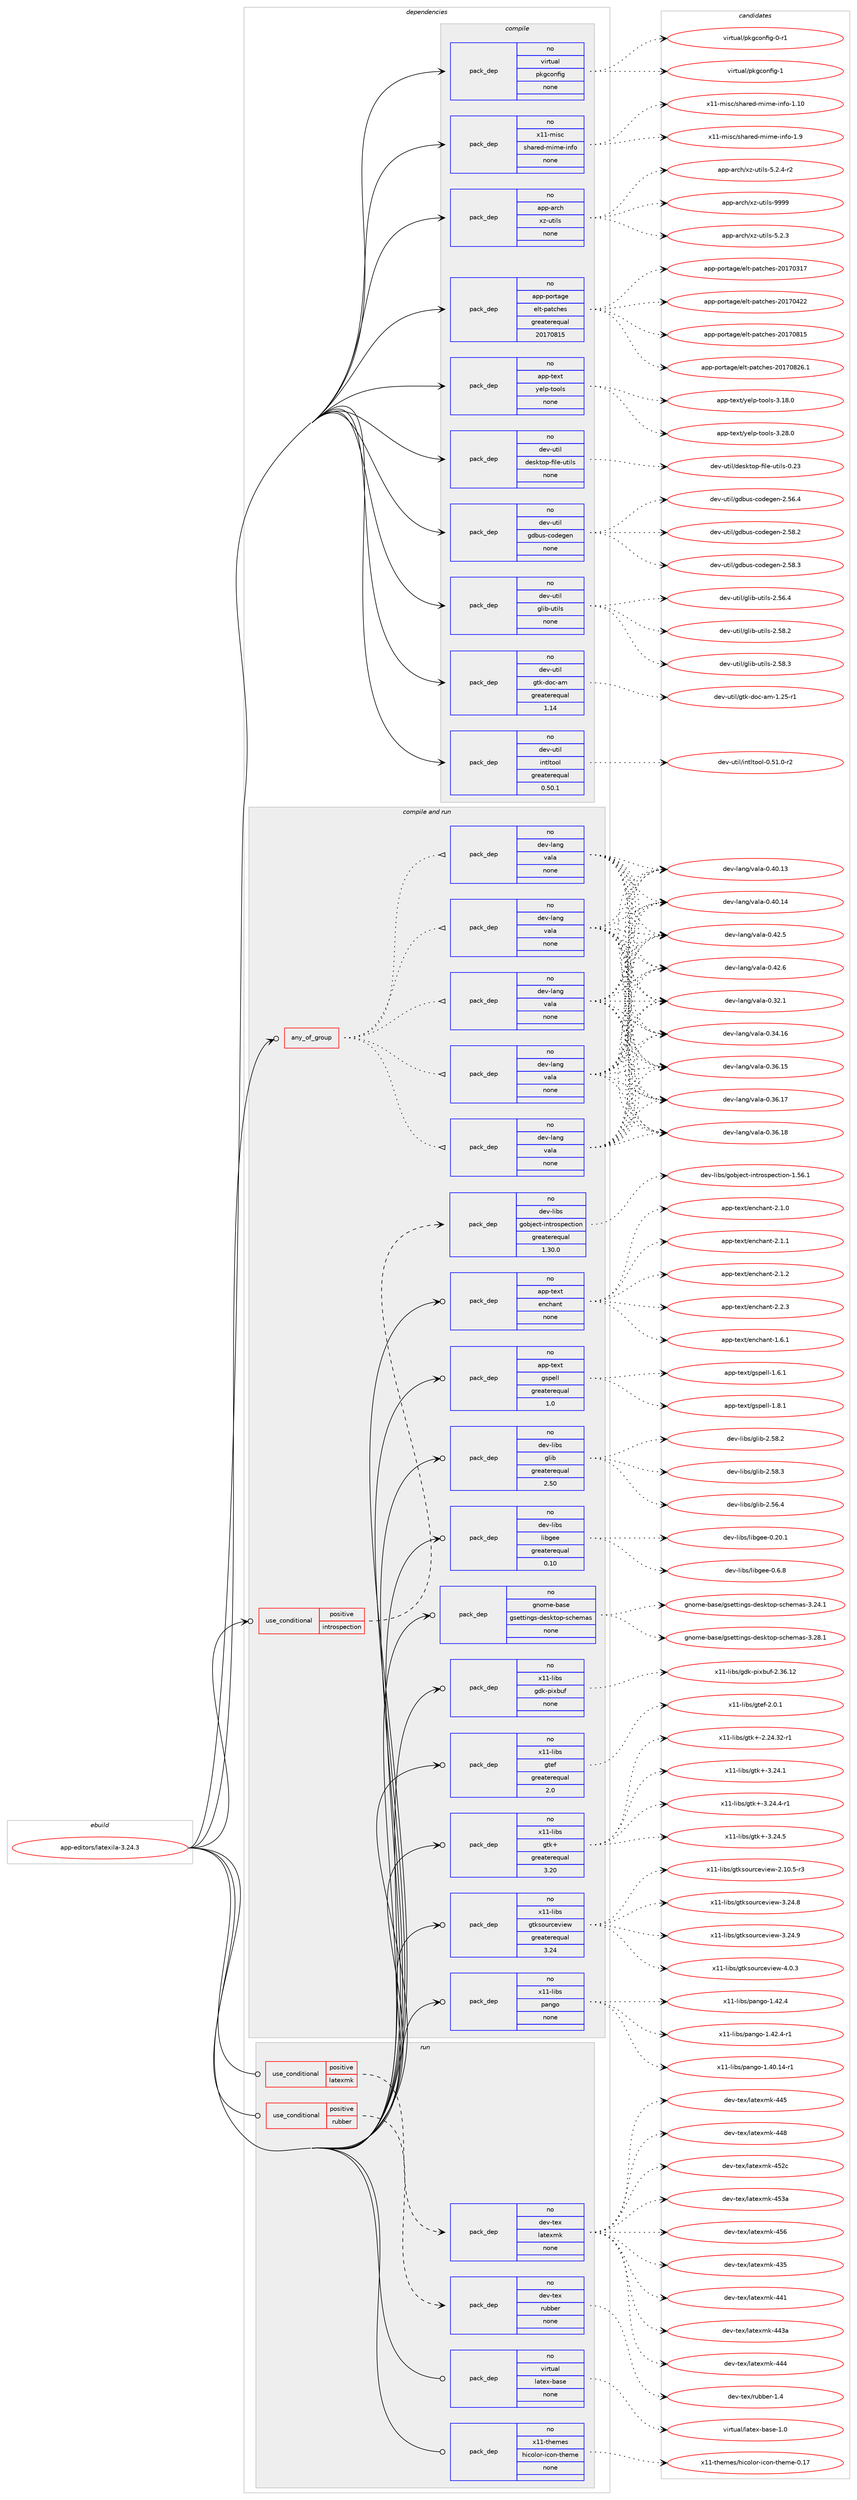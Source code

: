 digraph prolog {

# *************
# Graph options
# *************

newrank=true;
concentrate=true;
compound=true;
graph [rankdir=LR,fontname=Helvetica,fontsize=10,ranksep=1.5];#, ranksep=2.5, nodesep=0.2];
edge  [arrowhead=vee];
node  [fontname=Helvetica,fontsize=10];

# **********
# The ebuild
# **********

subgraph cluster_leftcol {
color=gray;
rank=same;
label=<<i>ebuild</i>>;
id [label="app-editors/latexila-3.24.3", color=red, width=4, href="../app-editors/latexila-3.24.3.svg"];
}

# ****************
# The dependencies
# ****************

subgraph cluster_midcol {
color=gray;
label=<<i>dependencies</i>>;
subgraph cluster_compile {
fillcolor="#eeeeee";
style=filled;
label=<<i>compile</i>>;
subgraph pack911902 {
dependency1280717 [label=<<TABLE BORDER="0" CELLBORDER="1" CELLSPACING="0" CELLPADDING="4" WIDTH="220"><TR><TD ROWSPAN="6" CELLPADDING="30">pack_dep</TD></TR><TR><TD WIDTH="110">no</TD></TR><TR><TD>app-arch</TD></TR><TR><TD>xz-utils</TD></TR><TR><TD>none</TD></TR><TR><TD></TD></TR></TABLE>>, shape=none, color=blue];
}
id:e -> dependency1280717:w [weight=20,style="solid",arrowhead="vee"];
subgraph pack911903 {
dependency1280718 [label=<<TABLE BORDER="0" CELLBORDER="1" CELLSPACING="0" CELLPADDING="4" WIDTH="220"><TR><TD ROWSPAN="6" CELLPADDING="30">pack_dep</TD></TR><TR><TD WIDTH="110">no</TD></TR><TR><TD>app-portage</TD></TR><TR><TD>elt-patches</TD></TR><TR><TD>greaterequal</TD></TR><TR><TD>20170815</TD></TR></TABLE>>, shape=none, color=blue];
}
id:e -> dependency1280718:w [weight=20,style="solid",arrowhead="vee"];
subgraph pack911904 {
dependency1280719 [label=<<TABLE BORDER="0" CELLBORDER="1" CELLSPACING="0" CELLPADDING="4" WIDTH="220"><TR><TD ROWSPAN="6" CELLPADDING="30">pack_dep</TD></TR><TR><TD WIDTH="110">no</TD></TR><TR><TD>app-text</TD></TR><TR><TD>yelp-tools</TD></TR><TR><TD>none</TD></TR><TR><TD></TD></TR></TABLE>>, shape=none, color=blue];
}
id:e -> dependency1280719:w [weight=20,style="solid",arrowhead="vee"];
subgraph pack911905 {
dependency1280720 [label=<<TABLE BORDER="0" CELLBORDER="1" CELLSPACING="0" CELLPADDING="4" WIDTH="220"><TR><TD ROWSPAN="6" CELLPADDING="30">pack_dep</TD></TR><TR><TD WIDTH="110">no</TD></TR><TR><TD>dev-util</TD></TR><TR><TD>desktop-file-utils</TD></TR><TR><TD>none</TD></TR><TR><TD></TD></TR></TABLE>>, shape=none, color=blue];
}
id:e -> dependency1280720:w [weight=20,style="solid",arrowhead="vee"];
subgraph pack911906 {
dependency1280721 [label=<<TABLE BORDER="0" CELLBORDER="1" CELLSPACING="0" CELLPADDING="4" WIDTH="220"><TR><TD ROWSPAN="6" CELLPADDING="30">pack_dep</TD></TR><TR><TD WIDTH="110">no</TD></TR><TR><TD>dev-util</TD></TR><TR><TD>gdbus-codegen</TD></TR><TR><TD>none</TD></TR><TR><TD></TD></TR></TABLE>>, shape=none, color=blue];
}
id:e -> dependency1280721:w [weight=20,style="solid",arrowhead="vee"];
subgraph pack911907 {
dependency1280722 [label=<<TABLE BORDER="0" CELLBORDER="1" CELLSPACING="0" CELLPADDING="4" WIDTH="220"><TR><TD ROWSPAN="6" CELLPADDING="30">pack_dep</TD></TR><TR><TD WIDTH="110">no</TD></TR><TR><TD>dev-util</TD></TR><TR><TD>glib-utils</TD></TR><TR><TD>none</TD></TR><TR><TD></TD></TR></TABLE>>, shape=none, color=blue];
}
id:e -> dependency1280722:w [weight=20,style="solid",arrowhead="vee"];
subgraph pack911908 {
dependency1280723 [label=<<TABLE BORDER="0" CELLBORDER="1" CELLSPACING="0" CELLPADDING="4" WIDTH="220"><TR><TD ROWSPAN="6" CELLPADDING="30">pack_dep</TD></TR><TR><TD WIDTH="110">no</TD></TR><TR><TD>dev-util</TD></TR><TR><TD>gtk-doc-am</TD></TR><TR><TD>greaterequal</TD></TR><TR><TD>1.14</TD></TR></TABLE>>, shape=none, color=blue];
}
id:e -> dependency1280723:w [weight=20,style="solid",arrowhead="vee"];
subgraph pack911909 {
dependency1280724 [label=<<TABLE BORDER="0" CELLBORDER="1" CELLSPACING="0" CELLPADDING="4" WIDTH="220"><TR><TD ROWSPAN="6" CELLPADDING="30">pack_dep</TD></TR><TR><TD WIDTH="110">no</TD></TR><TR><TD>dev-util</TD></TR><TR><TD>intltool</TD></TR><TR><TD>greaterequal</TD></TR><TR><TD>0.50.1</TD></TR></TABLE>>, shape=none, color=blue];
}
id:e -> dependency1280724:w [weight=20,style="solid",arrowhead="vee"];
subgraph pack911910 {
dependency1280725 [label=<<TABLE BORDER="0" CELLBORDER="1" CELLSPACING="0" CELLPADDING="4" WIDTH="220"><TR><TD ROWSPAN="6" CELLPADDING="30">pack_dep</TD></TR><TR><TD WIDTH="110">no</TD></TR><TR><TD>virtual</TD></TR><TR><TD>pkgconfig</TD></TR><TR><TD>none</TD></TR><TR><TD></TD></TR></TABLE>>, shape=none, color=blue];
}
id:e -> dependency1280725:w [weight=20,style="solid",arrowhead="vee"];
subgraph pack911911 {
dependency1280726 [label=<<TABLE BORDER="0" CELLBORDER="1" CELLSPACING="0" CELLPADDING="4" WIDTH="220"><TR><TD ROWSPAN="6" CELLPADDING="30">pack_dep</TD></TR><TR><TD WIDTH="110">no</TD></TR><TR><TD>x11-misc</TD></TR><TR><TD>shared-mime-info</TD></TR><TR><TD>none</TD></TR><TR><TD></TD></TR></TABLE>>, shape=none, color=blue];
}
id:e -> dependency1280726:w [weight=20,style="solid",arrowhead="vee"];
}
subgraph cluster_compileandrun {
fillcolor="#eeeeee";
style=filled;
label=<<i>compile and run</i>>;
subgraph any19394 {
dependency1280727 [label=<<TABLE BORDER="0" CELLBORDER="1" CELLSPACING="0" CELLPADDING="4"><TR><TD CELLPADDING="10">any_of_group</TD></TR></TABLE>>, shape=none, color=red];subgraph pack911912 {
dependency1280728 [label=<<TABLE BORDER="0" CELLBORDER="1" CELLSPACING="0" CELLPADDING="4" WIDTH="220"><TR><TD ROWSPAN="6" CELLPADDING="30">pack_dep</TD></TR><TR><TD WIDTH="110">no</TD></TR><TR><TD>dev-lang</TD></TR><TR><TD>vala</TD></TR><TR><TD>none</TD></TR><TR><TD></TD></TR></TABLE>>, shape=none, color=blue];
}
dependency1280727:e -> dependency1280728:w [weight=20,style="dotted",arrowhead="oinv"];
subgraph pack911913 {
dependency1280729 [label=<<TABLE BORDER="0" CELLBORDER="1" CELLSPACING="0" CELLPADDING="4" WIDTH="220"><TR><TD ROWSPAN="6" CELLPADDING="30">pack_dep</TD></TR><TR><TD WIDTH="110">no</TD></TR><TR><TD>dev-lang</TD></TR><TR><TD>vala</TD></TR><TR><TD>none</TD></TR><TR><TD></TD></TR></TABLE>>, shape=none, color=blue];
}
dependency1280727:e -> dependency1280729:w [weight=20,style="dotted",arrowhead="oinv"];
subgraph pack911914 {
dependency1280730 [label=<<TABLE BORDER="0" CELLBORDER="1" CELLSPACING="0" CELLPADDING="4" WIDTH="220"><TR><TD ROWSPAN="6" CELLPADDING="30">pack_dep</TD></TR><TR><TD WIDTH="110">no</TD></TR><TR><TD>dev-lang</TD></TR><TR><TD>vala</TD></TR><TR><TD>none</TD></TR><TR><TD></TD></TR></TABLE>>, shape=none, color=blue];
}
dependency1280727:e -> dependency1280730:w [weight=20,style="dotted",arrowhead="oinv"];
subgraph pack911915 {
dependency1280731 [label=<<TABLE BORDER="0" CELLBORDER="1" CELLSPACING="0" CELLPADDING="4" WIDTH="220"><TR><TD ROWSPAN="6" CELLPADDING="30">pack_dep</TD></TR><TR><TD WIDTH="110">no</TD></TR><TR><TD>dev-lang</TD></TR><TR><TD>vala</TD></TR><TR><TD>none</TD></TR><TR><TD></TD></TR></TABLE>>, shape=none, color=blue];
}
dependency1280727:e -> dependency1280731:w [weight=20,style="dotted",arrowhead="oinv"];
subgraph pack911916 {
dependency1280732 [label=<<TABLE BORDER="0" CELLBORDER="1" CELLSPACING="0" CELLPADDING="4" WIDTH="220"><TR><TD ROWSPAN="6" CELLPADDING="30">pack_dep</TD></TR><TR><TD WIDTH="110">no</TD></TR><TR><TD>dev-lang</TD></TR><TR><TD>vala</TD></TR><TR><TD>none</TD></TR><TR><TD></TD></TR></TABLE>>, shape=none, color=blue];
}
dependency1280727:e -> dependency1280732:w [weight=20,style="dotted",arrowhead="oinv"];
}
id:e -> dependency1280727:w [weight=20,style="solid",arrowhead="odotvee"];
subgraph cond348893 {
dependency1280733 [label=<<TABLE BORDER="0" CELLBORDER="1" CELLSPACING="0" CELLPADDING="4"><TR><TD ROWSPAN="3" CELLPADDING="10">use_conditional</TD></TR><TR><TD>positive</TD></TR><TR><TD>introspection</TD></TR></TABLE>>, shape=none, color=red];
subgraph pack911917 {
dependency1280734 [label=<<TABLE BORDER="0" CELLBORDER="1" CELLSPACING="0" CELLPADDING="4" WIDTH="220"><TR><TD ROWSPAN="6" CELLPADDING="30">pack_dep</TD></TR><TR><TD WIDTH="110">no</TD></TR><TR><TD>dev-libs</TD></TR><TR><TD>gobject-introspection</TD></TR><TR><TD>greaterequal</TD></TR><TR><TD>1.30.0</TD></TR></TABLE>>, shape=none, color=blue];
}
dependency1280733:e -> dependency1280734:w [weight=20,style="dashed",arrowhead="vee"];
}
id:e -> dependency1280733:w [weight=20,style="solid",arrowhead="odotvee"];
subgraph pack911918 {
dependency1280735 [label=<<TABLE BORDER="0" CELLBORDER="1" CELLSPACING="0" CELLPADDING="4" WIDTH="220"><TR><TD ROWSPAN="6" CELLPADDING="30">pack_dep</TD></TR><TR><TD WIDTH="110">no</TD></TR><TR><TD>app-text</TD></TR><TR><TD>enchant</TD></TR><TR><TD>none</TD></TR><TR><TD></TD></TR></TABLE>>, shape=none, color=blue];
}
id:e -> dependency1280735:w [weight=20,style="solid",arrowhead="odotvee"];
subgraph pack911919 {
dependency1280736 [label=<<TABLE BORDER="0" CELLBORDER="1" CELLSPACING="0" CELLPADDING="4" WIDTH="220"><TR><TD ROWSPAN="6" CELLPADDING="30">pack_dep</TD></TR><TR><TD WIDTH="110">no</TD></TR><TR><TD>app-text</TD></TR><TR><TD>gspell</TD></TR><TR><TD>greaterequal</TD></TR><TR><TD>1.0</TD></TR></TABLE>>, shape=none, color=blue];
}
id:e -> dependency1280736:w [weight=20,style="solid",arrowhead="odotvee"];
subgraph pack911920 {
dependency1280737 [label=<<TABLE BORDER="0" CELLBORDER="1" CELLSPACING="0" CELLPADDING="4" WIDTH="220"><TR><TD ROWSPAN="6" CELLPADDING="30">pack_dep</TD></TR><TR><TD WIDTH="110">no</TD></TR><TR><TD>dev-libs</TD></TR><TR><TD>glib</TD></TR><TR><TD>greaterequal</TD></TR><TR><TD>2.50</TD></TR></TABLE>>, shape=none, color=blue];
}
id:e -> dependency1280737:w [weight=20,style="solid",arrowhead="odotvee"];
subgraph pack911921 {
dependency1280738 [label=<<TABLE BORDER="0" CELLBORDER="1" CELLSPACING="0" CELLPADDING="4" WIDTH="220"><TR><TD ROWSPAN="6" CELLPADDING="30">pack_dep</TD></TR><TR><TD WIDTH="110">no</TD></TR><TR><TD>dev-libs</TD></TR><TR><TD>libgee</TD></TR><TR><TD>greaterequal</TD></TR><TR><TD>0.10</TD></TR></TABLE>>, shape=none, color=blue];
}
id:e -> dependency1280738:w [weight=20,style="solid",arrowhead="odotvee"];
subgraph pack911922 {
dependency1280739 [label=<<TABLE BORDER="0" CELLBORDER="1" CELLSPACING="0" CELLPADDING="4" WIDTH="220"><TR><TD ROWSPAN="6" CELLPADDING="30">pack_dep</TD></TR><TR><TD WIDTH="110">no</TD></TR><TR><TD>gnome-base</TD></TR><TR><TD>gsettings-desktop-schemas</TD></TR><TR><TD>none</TD></TR><TR><TD></TD></TR></TABLE>>, shape=none, color=blue];
}
id:e -> dependency1280739:w [weight=20,style="solid",arrowhead="odotvee"];
subgraph pack911923 {
dependency1280740 [label=<<TABLE BORDER="0" CELLBORDER="1" CELLSPACING="0" CELLPADDING="4" WIDTH="220"><TR><TD ROWSPAN="6" CELLPADDING="30">pack_dep</TD></TR><TR><TD WIDTH="110">no</TD></TR><TR><TD>x11-libs</TD></TR><TR><TD>gdk-pixbuf</TD></TR><TR><TD>none</TD></TR><TR><TD></TD></TR></TABLE>>, shape=none, color=blue];
}
id:e -> dependency1280740:w [weight=20,style="solid",arrowhead="odotvee"];
subgraph pack911924 {
dependency1280741 [label=<<TABLE BORDER="0" CELLBORDER="1" CELLSPACING="0" CELLPADDING="4" WIDTH="220"><TR><TD ROWSPAN="6" CELLPADDING="30">pack_dep</TD></TR><TR><TD WIDTH="110">no</TD></TR><TR><TD>x11-libs</TD></TR><TR><TD>gtef</TD></TR><TR><TD>greaterequal</TD></TR><TR><TD>2.0</TD></TR></TABLE>>, shape=none, color=blue];
}
id:e -> dependency1280741:w [weight=20,style="solid",arrowhead="odotvee"];
subgraph pack911925 {
dependency1280742 [label=<<TABLE BORDER="0" CELLBORDER="1" CELLSPACING="0" CELLPADDING="4" WIDTH="220"><TR><TD ROWSPAN="6" CELLPADDING="30">pack_dep</TD></TR><TR><TD WIDTH="110">no</TD></TR><TR><TD>x11-libs</TD></TR><TR><TD>gtk+</TD></TR><TR><TD>greaterequal</TD></TR><TR><TD>3.20</TD></TR></TABLE>>, shape=none, color=blue];
}
id:e -> dependency1280742:w [weight=20,style="solid",arrowhead="odotvee"];
subgraph pack911926 {
dependency1280743 [label=<<TABLE BORDER="0" CELLBORDER="1" CELLSPACING="0" CELLPADDING="4" WIDTH="220"><TR><TD ROWSPAN="6" CELLPADDING="30">pack_dep</TD></TR><TR><TD WIDTH="110">no</TD></TR><TR><TD>x11-libs</TD></TR><TR><TD>gtksourceview</TD></TR><TR><TD>greaterequal</TD></TR><TR><TD>3.24</TD></TR></TABLE>>, shape=none, color=blue];
}
id:e -> dependency1280743:w [weight=20,style="solid",arrowhead="odotvee"];
subgraph pack911927 {
dependency1280744 [label=<<TABLE BORDER="0" CELLBORDER="1" CELLSPACING="0" CELLPADDING="4" WIDTH="220"><TR><TD ROWSPAN="6" CELLPADDING="30">pack_dep</TD></TR><TR><TD WIDTH="110">no</TD></TR><TR><TD>x11-libs</TD></TR><TR><TD>pango</TD></TR><TR><TD>none</TD></TR><TR><TD></TD></TR></TABLE>>, shape=none, color=blue];
}
id:e -> dependency1280744:w [weight=20,style="solid",arrowhead="odotvee"];
}
subgraph cluster_run {
fillcolor="#eeeeee";
style=filled;
label=<<i>run</i>>;
subgraph cond348894 {
dependency1280745 [label=<<TABLE BORDER="0" CELLBORDER="1" CELLSPACING="0" CELLPADDING="4"><TR><TD ROWSPAN="3" CELLPADDING="10">use_conditional</TD></TR><TR><TD>positive</TD></TR><TR><TD>latexmk</TD></TR></TABLE>>, shape=none, color=red];
subgraph pack911928 {
dependency1280746 [label=<<TABLE BORDER="0" CELLBORDER="1" CELLSPACING="0" CELLPADDING="4" WIDTH="220"><TR><TD ROWSPAN="6" CELLPADDING="30">pack_dep</TD></TR><TR><TD WIDTH="110">no</TD></TR><TR><TD>dev-tex</TD></TR><TR><TD>latexmk</TD></TR><TR><TD>none</TD></TR><TR><TD></TD></TR></TABLE>>, shape=none, color=blue];
}
dependency1280745:e -> dependency1280746:w [weight=20,style="dashed",arrowhead="vee"];
}
id:e -> dependency1280745:w [weight=20,style="solid",arrowhead="odot"];
subgraph cond348895 {
dependency1280747 [label=<<TABLE BORDER="0" CELLBORDER="1" CELLSPACING="0" CELLPADDING="4"><TR><TD ROWSPAN="3" CELLPADDING="10">use_conditional</TD></TR><TR><TD>positive</TD></TR><TR><TD>rubber</TD></TR></TABLE>>, shape=none, color=red];
subgraph pack911929 {
dependency1280748 [label=<<TABLE BORDER="0" CELLBORDER="1" CELLSPACING="0" CELLPADDING="4" WIDTH="220"><TR><TD ROWSPAN="6" CELLPADDING="30">pack_dep</TD></TR><TR><TD WIDTH="110">no</TD></TR><TR><TD>dev-tex</TD></TR><TR><TD>rubber</TD></TR><TR><TD>none</TD></TR><TR><TD></TD></TR></TABLE>>, shape=none, color=blue];
}
dependency1280747:e -> dependency1280748:w [weight=20,style="dashed",arrowhead="vee"];
}
id:e -> dependency1280747:w [weight=20,style="solid",arrowhead="odot"];
subgraph pack911930 {
dependency1280749 [label=<<TABLE BORDER="0" CELLBORDER="1" CELLSPACING="0" CELLPADDING="4" WIDTH="220"><TR><TD ROWSPAN="6" CELLPADDING="30">pack_dep</TD></TR><TR><TD WIDTH="110">no</TD></TR><TR><TD>virtual</TD></TR><TR><TD>latex-base</TD></TR><TR><TD>none</TD></TR><TR><TD></TD></TR></TABLE>>, shape=none, color=blue];
}
id:e -> dependency1280749:w [weight=20,style="solid",arrowhead="odot"];
subgraph pack911931 {
dependency1280750 [label=<<TABLE BORDER="0" CELLBORDER="1" CELLSPACING="0" CELLPADDING="4" WIDTH="220"><TR><TD ROWSPAN="6" CELLPADDING="30">pack_dep</TD></TR><TR><TD WIDTH="110">no</TD></TR><TR><TD>x11-themes</TD></TR><TR><TD>hicolor-icon-theme</TD></TR><TR><TD>none</TD></TR><TR><TD></TD></TR></TABLE>>, shape=none, color=blue];
}
id:e -> dependency1280750:w [weight=20,style="solid",arrowhead="odot"];
}
}

# **************
# The candidates
# **************

subgraph cluster_choices {
rank=same;
color=gray;
label=<<i>candidates</i>>;

subgraph choice911902 {
color=black;
nodesep=1;
choice971121124597114991044712012245117116105108115455346504651 [label="app-arch/xz-utils-5.2.3", color=red, width=4,href="../app-arch/xz-utils-5.2.3.svg"];
choice9711211245971149910447120122451171161051081154553465046524511450 [label="app-arch/xz-utils-5.2.4-r2", color=red, width=4,href="../app-arch/xz-utils-5.2.4-r2.svg"];
choice9711211245971149910447120122451171161051081154557575757 [label="app-arch/xz-utils-9999", color=red, width=4,href="../app-arch/xz-utils-9999.svg"];
dependency1280717:e -> choice971121124597114991044712012245117116105108115455346504651:w [style=dotted,weight="100"];
dependency1280717:e -> choice9711211245971149910447120122451171161051081154553465046524511450:w [style=dotted,weight="100"];
dependency1280717:e -> choice9711211245971149910447120122451171161051081154557575757:w [style=dotted,weight="100"];
}
subgraph choice911903 {
color=black;
nodesep=1;
choice97112112451121111141169710310147101108116451129711699104101115455048495548514955 [label="app-portage/elt-patches-20170317", color=red, width=4,href="../app-portage/elt-patches-20170317.svg"];
choice97112112451121111141169710310147101108116451129711699104101115455048495548525050 [label="app-portage/elt-patches-20170422", color=red, width=4,href="../app-portage/elt-patches-20170422.svg"];
choice97112112451121111141169710310147101108116451129711699104101115455048495548564953 [label="app-portage/elt-patches-20170815", color=red, width=4,href="../app-portage/elt-patches-20170815.svg"];
choice971121124511211111411697103101471011081164511297116991041011154550484955485650544649 [label="app-portage/elt-patches-20170826.1", color=red, width=4,href="../app-portage/elt-patches-20170826.1.svg"];
dependency1280718:e -> choice97112112451121111141169710310147101108116451129711699104101115455048495548514955:w [style=dotted,weight="100"];
dependency1280718:e -> choice97112112451121111141169710310147101108116451129711699104101115455048495548525050:w [style=dotted,weight="100"];
dependency1280718:e -> choice97112112451121111141169710310147101108116451129711699104101115455048495548564953:w [style=dotted,weight="100"];
dependency1280718:e -> choice971121124511211111411697103101471011081164511297116991041011154550484955485650544649:w [style=dotted,weight="100"];
}
subgraph choice911904 {
color=black;
nodesep=1;
choice9711211245116101120116471211011081124511611111110811545514649564648 [label="app-text/yelp-tools-3.18.0", color=red, width=4,href="../app-text/yelp-tools-3.18.0.svg"];
choice9711211245116101120116471211011081124511611111110811545514650564648 [label="app-text/yelp-tools-3.28.0", color=red, width=4,href="../app-text/yelp-tools-3.28.0.svg"];
dependency1280719:e -> choice9711211245116101120116471211011081124511611111110811545514649564648:w [style=dotted,weight="100"];
dependency1280719:e -> choice9711211245116101120116471211011081124511611111110811545514650564648:w [style=dotted,weight="100"];
}
subgraph choice911905 {
color=black;
nodesep=1;
choice100101118451171161051084710010111510711611111245102105108101451171161051081154548465051 [label="dev-util/desktop-file-utils-0.23", color=red, width=4,href="../dev-util/desktop-file-utils-0.23.svg"];
dependency1280720:e -> choice100101118451171161051084710010111510711611111245102105108101451171161051081154548465051:w [style=dotted,weight="100"];
}
subgraph choice911906 {
color=black;
nodesep=1;
choice100101118451171161051084710310098117115459911110010110310111045504653544652 [label="dev-util/gdbus-codegen-2.56.4", color=red, width=4,href="../dev-util/gdbus-codegen-2.56.4.svg"];
choice100101118451171161051084710310098117115459911110010110310111045504653564650 [label="dev-util/gdbus-codegen-2.58.2", color=red, width=4,href="../dev-util/gdbus-codegen-2.58.2.svg"];
choice100101118451171161051084710310098117115459911110010110310111045504653564651 [label="dev-util/gdbus-codegen-2.58.3", color=red, width=4,href="../dev-util/gdbus-codegen-2.58.3.svg"];
dependency1280721:e -> choice100101118451171161051084710310098117115459911110010110310111045504653544652:w [style=dotted,weight="100"];
dependency1280721:e -> choice100101118451171161051084710310098117115459911110010110310111045504653564650:w [style=dotted,weight="100"];
dependency1280721:e -> choice100101118451171161051084710310098117115459911110010110310111045504653564651:w [style=dotted,weight="100"];
}
subgraph choice911907 {
color=black;
nodesep=1;
choice1001011184511711610510847103108105984511711610510811545504653544652 [label="dev-util/glib-utils-2.56.4", color=red, width=4,href="../dev-util/glib-utils-2.56.4.svg"];
choice1001011184511711610510847103108105984511711610510811545504653564650 [label="dev-util/glib-utils-2.58.2", color=red, width=4,href="../dev-util/glib-utils-2.58.2.svg"];
choice1001011184511711610510847103108105984511711610510811545504653564651 [label="dev-util/glib-utils-2.58.3", color=red, width=4,href="../dev-util/glib-utils-2.58.3.svg"];
dependency1280722:e -> choice1001011184511711610510847103108105984511711610510811545504653544652:w [style=dotted,weight="100"];
dependency1280722:e -> choice1001011184511711610510847103108105984511711610510811545504653564650:w [style=dotted,weight="100"];
dependency1280722:e -> choice1001011184511711610510847103108105984511711610510811545504653564651:w [style=dotted,weight="100"];
}
subgraph choice911908 {
color=black;
nodesep=1;
choice10010111845117116105108471031161074510011199459710945494650534511449 [label="dev-util/gtk-doc-am-1.25-r1", color=red, width=4,href="../dev-util/gtk-doc-am-1.25-r1.svg"];
dependency1280723:e -> choice10010111845117116105108471031161074510011199459710945494650534511449:w [style=dotted,weight="100"];
}
subgraph choice911909 {
color=black;
nodesep=1;
choice1001011184511711610510847105110116108116111111108454846534946484511450 [label="dev-util/intltool-0.51.0-r2", color=red, width=4,href="../dev-util/intltool-0.51.0-r2.svg"];
dependency1280724:e -> choice1001011184511711610510847105110116108116111111108454846534946484511450:w [style=dotted,weight="100"];
}
subgraph choice911910 {
color=black;
nodesep=1;
choice11810511411611797108471121071039911111010210510345484511449 [label="virtual/pkgconfig-0-r1", color=red, width=4,href="../virtual/pkgconfig-0-r1.svg"];
choice1181051141161179710847112107103991111101021051034549 [label="virtual/pkgconfig-1", color=red, width=4,href="../virtual/pkgconfig-1.svg"];
dependency1280725:e -> choice11810511411611797108471121071039911111010210510345484511449:w [style=dotted,weight="100"];
dependency1280725:e -> choice1181051141161179710847112107103991111101021051034549:w [style=dotted,weight="100"];
}
subgraph choice911911 {
color=black;
nodesep=1;
choice12049494510910511599471151049711410110045109105109101451051101021114549464948 [label="x11-misc/shared-mime-info-1.10", color=red, width=4,href="../x11-misc/shared-mime-info-1.10.svg"];
choice120494945109105115994711510497114101100451091051091014510511010211145494657 [label="x11-misc/shared-mime-info-1.9", color=red, width=4,href="../x11-misc/shared-mime-info-1.9.svg"];
dependency1280726:e -> choice12049494510910511599471151049711410110045109105109101451051101021114549464948:w [style=dotted,weight="100"];
dependency1280726:e -> choice120494945109105115994711510497114101100451091051091014510511010211145494657:w [style=dotted,weight="100"];
}
subgraph choice911912 {
color=black;
nodesep=1;
choice100101118451089711010347118971089745484651504649 [label="dev-lang/vala-0.32.1", color=red, width=4,href="../dev-lang/vala-0.32.1.svg"];
choice10010111845108971101034711897108974548465152464954 [label="dev-lang/vala-0.34.16", color=red, width=4,href="../dev-lang/vala-0.34.16.svg"];
choice10010111845108971101034711897108974548465154464953 [label="dev-lang/vala-0.36.15", color=red, width=4,href="../dev-lang/vala-0.36.15.svg"];
choice10010111845108971101034711897108974548465154464955 [label="dev-lang/vala-0.36.17", color=red, width=4,href="../dev-lang/vala-0.36.17.svg"];
choice10010111845108971101034711897108974548465154464956 [label="dev-lang/vala-0.36.18", color=red, width=4,href="../dev-lang/vala-0.36.18.svg"];
choice10010111845108971101034711897108974548465248464951 [label="dev-lang/vala-0.40.13", color=red, width=4,href="../dev-lang/vala-0.40.13.svg"];
choice10010111845108971101034711897108974548465248464952 [label="dev-lang/vala-0.40.14", color=red, width=4,href="../dev-lang/vala-0.40.14.svg"];
choice100101118451089711010347118971089745484652504653 [label="dev-lang/vala-0.42.5", color=red, width=4,href="../dev-lang/vala-0.42.5.svg"];
choice100101118451089711010347118971089745484652504654 [label="dev-lang/vala-0.42.6", color=red, width=4,href="../dev-lang/vala-0.42.6.svg"];
dependency1280728:e -> choice100101118451089711010347118971089745484651504649:w [style=dotted,weight="100"];
dependency1280728:e -> choice10010111845108971101034711897108974548465152464954:w [style=dotted,weight="100"];
dependency1280728:e -> choice10010111845108971101034711897108974548465154464953:w [style=dotted,weight="100"];
dependency1280728:e -> choice10010111845108971101034711897108974548465154464955:w [style=dotted,weight="100"];
dependency1280728:e -> choice10010111845108971101034711897108974548465154464956:w [style=dotted,weight="100"];
dependency1280728:e -> choice10010111845108971101034711897108974548465248464951:w [style=dotted,weight="100"];
dependency1280728:e -> choice10010111845108971101034711897108974548465248464952:w [style=dotted,weight="100"];
dependency1280728:e -> choice100101118451089711010347118971089745484652504653:w [style=dotted,weight="100"];
dependency1280728:e -> choice100101118451089711010347118971089745484652504654:w [style=dotted,weight="100"];
}
subgraph choice911913 {
color=black;
nodesep=1;
choice100101118451089711010347118971089745484651504649 [label="dev-lang/vala-0.32.1", color=red, width=4,href="../dev-lang/vala-0.32.1.svg"];
choice10010111845108971101034711897108974548465152464954 [label="dev-lang/vala-0.34.16", color=red, width=4,href="../dev-lang/vala-0.34.16.svg"];
choice10010111845108971101034711897108974548465154464953 [label="dev-lang/vala-0.36.15", color=red, width=4,href="../dev-lang/vala-0.36.15.svg"];
choice10010111845108971101034711897108974548465154464955 [label="dev-lang/vala-0.36.17", color=red, width=4,href="../dev-lang/vala-0.36.17.svg"];
choice10010111845108971101034711897108974548465154464956 [label="dev-lang/vala-0.36.18", color=red, width=4,href="../dev-lang/vala-0.36.18.svg"];
choice10010111845108971101034711897108974548465248464951 [label="dev-lang/vala-0.40.13", color=red, width=4,href="../dev-lang/vala-0.40.13.svg"];
choice10010111845108971101034711897108974548465248464952 [label="dev-lang/vala-0.40.14", color=red, width=4,href="../dev-lang/vala-0.40.14.svg"];
choice100101118451089711010347118971089745484652504653 [label="dev-lang/vala-0.42.5", color=red, width=4,href="../dev-lang/vala-0.42.5.svg"];
choice100101118451089711010347118971089745484652504654 [label="dev-lang/vala-0.42.6", color=red, width=4,href="../dev-lang/vala-0.42.6.svg"];
dependency1280729:e -> choice100101118451089711010347118971089745484651504649:w [style=dotted,weight="100"];
dependency1280729:e -> choice10010111845108971101034711897108974548465152464954:w [style=dotted,weight="100"];
dependency1280729:e -> choice10010111845108971101034711897108974548465154464953:w [style=dotted,weight="100"];
dependency1280729:e -> choice10010111845108971101034711897108974548465154464955:w [style=dotted,weight="100"];
dependency1280729:e -> choice10010111845108971101034711897108974548465154464956:w [style=dotted,weight="100"];
dependency1280729:e -> choice10010111845108971101034711897108974548465248464951:w [style=dotted,weight="100"];
dependency1280729:e -> choice10010111845108971101034711897108974548465248464952:w [style=dotted,weight="100"];
dependency1280729:e -> choice100101118451089711010347118971089745484652504653:w [style=dotted,weight="100"];
dependency1280729:e -> choice100101118451089711010347118971089745484652504654:w [style=dotted,weight="100"];
}
subgraph choice911914 {
color=black;
nodesep=1;
choice100101118451089711010347118971089745484651504649 [label="dev-lang/vala-0.32.1", color=red, width=4,href="../dev-lang/vala-0.32.1.svg"];
choice10010111845108971101034711897108974548465152464954 [label="dev-lang/vala-0.34.16", color=red, width=4,href="../dev-lang/vala-0.34.16.svg"];
choice10010111845108971101034711897108974548465154464953 [label="dev-lang/vala-0.36.15", color=red, width=4,href="../dev-lang/vala-0.36.15.svg"];
choice10010111845108971101034711897108974548465154464955 [label="dev-lang/vala-0.36.17", color=red, width=4,href="../dev-lang/vala-0.36.17.svg"];
choice10010111845108971101034711897108974548465154464956 [label="dev-lang/vala-0.36.18", color=red, width=4,href="../dev-lang/vala-0.36.18.svg"];
choice10010111845108971101034711897108974548465248464951 [label="dev-lang/vala-0.40.13", color=red, width=4,href="../dev-lang/vala-0.40.13.svg"];
choice10010111845108971101034711897108974548465248464952 [label="dev-lang/vala-0.40.14", color=red, width=4,href="../dev-lang/vala-0.40.14.svg"];
choice100101118451089711010347118971089745484652504653 [label="dev-lang/vala-0.42.5", color=red, width=4,href="../dev-lang/vala-0.42.5.svg"];
choice100101118451089711010347118971089745484652504654 [label="dev-lang/vala-0.42.6", color=red, width=4,href="../dev-lang/vala-0.42.6.svg"];
dependency1280730:e -> choice100101118451089711010347118971089745484651504649:w [style=dotted,weight="100"];
dependency1280730:e -> choice10010111845108971101034711897108974548465152464954:w [style=dotted,weight="100"];
dependency1280730:e -> choice10010111845108971101034711897108974548465154464953:w [style=dotted,weight="100"];
dependency1280730:e -> choice10010111845108971101034711897108974548465154464955:w [style=dotted,weight="100"];
dependency1280730:e -> choice10010111845108971101034711897108974548465154464956:w [style=dotted,weight="100"];
dependency1280730:e -> choice10010111845108971101034711897108974548465248464951:w [style=dotted,weight="100"];
dependency1280730:e -> choice10010111845108971101034711897108974548465248464952:w [style=dotted,weight="100"];
dependency1280730:e -> choice100101118451089711010347118971089745484652504653:w [style=dotted,weight="100"];
dependency1280730:e -> choice100101118451089711010347118971089745484652504654:w [style=dotted,weight="100"];
}
subgraph choice911915 {
color=black;
nodesep=1;
choice100101118451089711010347118971089745484651504649 [label="dev-lang/vala-0.32.1", color=red, width=4,href="../dev-lang/vala-0.32.1.svg"];
choice10010111845108971101034711897108974548465152464954 [label="dev-lang/vala-0.34.16", color=red, width=4,href="../dev-lang/vala-0.34.16.svg"];
choice10010111845108971101034711897108974548465154464953 [label="dev-lang/vala-0.36.15", color=red, width=4,href="../dev-lang/vala-0.36.15.svg"];
choice10010111845108971101034711897108974548465154464955 [label="dev-lang/vala-0.36.17", color=red, width=4,href="../dev-lang/vala-0.36.17.svg"];
choice10010111845108971101034711897108974548465154464956 [label="dev-lang/vala-0.36.18", color=red, width=4,href="../dev-lang/vala-0.36.18.svg"];
choice10010111845108971101034711897108974548465248464951 [label="dev-lang/vala-0.40.13", color=red, width=4,href="../dev-lang/vala-0.40.13.svg"];
choice10010111845108971101034711897108974548465248464952 [label="dev-lang/vala-0.40.14", color=red, width=4,href="../dev-lang/vala-0.40.14.svg"];
choice100101118451089711010347118971089745484652504653 [label="dev-lang/vala-0.42.5", color=red, width=4,href="../dev-lang/vala-0.42.5.svg"];
choice100101118451089711010347118971089745484652504654 [label="dev-lang/vala-0.42.6", color=red, width=4,href="../dev-lang/vala-0.42.6.svg"];
dependency1280731:e -> choice100101118451089711010347118971089745484651504649:w [style=dotted,weight="100"];
dependency1280731:e -> choice10010111845108971101034711897108974548465152464954:w [style=dotted,weight="100"];
dependency1280731:e -> choice10010111845108971101034711897108974548465154464953:w [style=dotted,weight="100"];
dependency1280731:e -> choice10010111845108971101034711897108974548465154464955:w [style=dotted,weight="100"];
dependency1280731:e -> choice10010111845108971101034711897108974548465154464956:w [style=dotted,weight="100"];
dependency1280731:e -> choice10010111845108971101034711897108974548465248464951:w [style=dotted,weight="100"];
dependency1280731:e -> choice10010111845108971101034711897108974548465248464952:w [style=dotted,weight="100"];
dependency1280731:e -> choice100101118451089711010347118971089745484652504653:w [style=dotted,weight="100"];
dependency1280731:e -> choice100101118451089711010347118971089745484652504654:w [style=dotted,weight="100"];
}
subgraph choice911916 {
color=black;
nodesep=1;
choice100101118451089711010347118971089745484651504649 [label="dev-lang/vala-0.32.1", color=red, width=4,href="../dev-lang/vala-0.32.1.svg"];
choice10010111845108971101034711897108974548465152464954 [label="dev-lang/vala-0.34.16", color=red, width=4,href="../dev-lang/vala-0.34.16.svg"];
choice10010111845108971101034711897108974548465154464953 [label="dev-lang/vala-0.36.15", color=red, width=4,href="../dev-lang/vala-0.36.15.svg"];
choice10010111845108971101034711897108974548465154464955 [label="dev-lang/vala-0.36.17", color=red, width=4,href="../dev-lang/vala-0.36.17.svg"];
choice10010111845108971101034711897108974548465154464956 [label="dev-lang/vala-0.36.18", color=red, width=4,href="../dev-lang/vala-0.36.18.svg"];
choice10010111845108971101034711897108974548465248464951 [label="dev-lang/vala-0.40.13", color=red, width=4,href="../dev-lang/vala-0.40.13.svg"];
choice10010111845108971101034711897108974548465248464952 [label="dev-lang/vala-0.40.14", color=red, width=4,href="../dev-lang/vala-0.40.14.svg"];
choice100101118451089711010347118971089745484652504653 [label="dev-lang/vala-0.42.5", color=red, width=4,href="../dev-lang/vala-0.42.5.svg"];
choice100101118451089711010347118971089745484652504654 [label="dev-lang/vala-0.42.6", color=red, width=4,href="../dev-lang/vala-0.42.6.svg"];
dependency1280732:e -> choice100101118451089711010347118971089745484651504649:w [style=dotted,weight="100"];
dependency1280732:e -> choice10010111845108971101034711897108974548465152464954:w [style=dotted,weight="100"];
dependency1280732:e -> choice10010111845108971101034711897108974548465154464953:w [style=dotted,weight="100"];
dependency1280732:e -> choice10010111845108971101034711897108974548465154464955:w [style=dotted,weight="100"];
dependency1280732:e -> choice10010111845108971101034711897108974548465154464956:w [style=dotted,weight="100"];
dependency1280732:e -> choice10010111845108971101034711897108974548465248464951:w [style=dotted,weight="100"];
dependency1280732:e -> choice10010111845108971101034711897108974548465248464952:w [style=dotted,weight="100"];
dependency1280732:e -> choice100101118451089711010347118971089745484652504653:w [style=dotted,weight="100"];
dependency1280732:e -> choice100101118451089711010347118971089745484652504654:w [style=dotted,weight="100"];
}
subgraph choice911917 {
color=black;
nodesep=1;
choice1001011184510810598115471031119810610199116451051101161141111151121019911610511111045494653544649 [label="dev-libs/gobject-introspection-1.56.1", color=red, width=4,href="../dev-libs/gobject-introspection-1.56.1.svg"];
dependency1280734:e -> choice1001011184510810598115471031119810610199116451051101161141111151121019911610511111045494653544649:w [style=dotted,weight="100"];
}
subgraph choice911918 {
color=black;
nodesep=1;
choice9711211245116101120116471011109910497110116454946544649 [label="app-text/enchant-1.6.1", color=red, width=4,href="../app-text/enchant-1.6.1.svg"];
choice9711211245116101120116471011109910497110116455046494648 [label="app-text/enchant-2.1.0", color=red, width=4,href="../app-text/enchant-2.1.0.svg"];
choice9711211245116101120116471011109910497110116455046494649 [label="app-text/enchant-2.1.1", color=red, width=4,href="../app-text/enchant-2.1.1.svg"];
choice9711211245116101120116471011109910497110116455046494650 [label="app-text/enchant-2.1.2", color=red, width=4,href="../app-text/enchant-2.1.2.svg"];
choice9711211245116101120116471011109910497110116455046504651 [label="app-text/enchant-2.2.3", color=red, width=4,href="../app-text/enchant-2.2.3.svg"];
dependency1280735:e -> choice9711211245116101120116471011109910497110116454946544649:w [style=dotted,weight="100"];
dependency1280735:e -> choice9711211245116101120116471011109910497110116455046494648:w [style=dotted,weight="100"];
dependency1280735:e -> choice9711211245116101120116471011109910497110116455046494649:w [style=dotted,weight="100"];
dependency1280735:e -> choice9711211245116101120116471011109910497110116455046494650:w [style=dotted,weight="100"];
dependency1280735:e -> choice9711211245116101120116471011109910497110116455046504651:w [style=dotted,weight="100"];
}
subgraph choice911919 {
color=black;
nodesep=1;
choice971121124511610112011647103115112101108108454946544649 [label="app-text/gspell-1.6.1", color=red, width=4,href="../app-text/gspell-1.6.1.svg"];
choice971121124511610112011647103115112101108108454946564649 [label="app-text/gspell-1.8.1", color=red, width=4,href="../app-text/gspell-1.8.1.svg"];
dependency1280736:e -> choice971121124511610112011647103115112101108108454946544649:w [style=dotted,weight="100"];
dependency1280736:e -> choice971121124511610112011647103115112101108108454946564649:w [style=dotted,weight="100"];
}
subgraph choice911920 {
color=black;
nodesep=1;
choice1001011184510810598115471031081059845504653544652 [label="dev-libs/glib-2.56.4", color=red, width=4,href="../dev-libs/glib-2.56.4.svg"];
choice1001011184510810598115471031081059845504653564650 [label="dev-libs/glib-2.58.2", color=red, width=4,href="../dev-libs/glib-2.58.2.svg"];
choice1001011184510810598115471031081059845504653564651 [label="dev-libs/glib-2.58.3", color=red, width=4,href="../dev-libs/glib-2.58.3.svg"];
dependency1280737:e -> choice1001011184510810598115471031081059845504653544652:w [style=dotted,weight="100"];
dependency1280737:e -> choice1001011184510810598115471031081059845504653564650:w [style=dotted,weight="100"];
dependency1280737:e -> choice1001011184510810598115471031081059845504653564651:w [style=dotted,weight="100"];
}
subgraph choice911921 {
color=black;
nodesep=1;
choice1001011184510810598115471081059810310110145484650484649 [label="dev-libs/libgee-0.20.1", color=red, width=4,href="../dev-libs/libgee-0.20.1.svg"];
choice10010111845108105981154710810598103101101454846544656 [label="dev-libs/libgee-0.6.8", color=red, width=4,href="../dev-libs/libgee-0.6.8.svg"];
dependency1280738:e -> choice1001011184510810598115471081059810310110145484650484649:w [style=dotted,weight="100"];
dependency1280738:e -> choice10010111845108105981154710810598103101101454846544656:w [style=dotted,weight="100"];
}
subgraph choice911922 {
color=black;
nodesep=1;
choice103110111109101459897115101471031151011161161051101031154510010111510711611111245115991041011099711545514650524649 [label="gnome-base/gsettings-desktop-schemas-3.24.1", color=red, width=4,href="../gnome-base/gsettings-desktop-schemas-3.24.1.svg"];
choice103110111109101459897115101471031151011161161051101031154510010111510711611111245115991041011099711545514650564649 [label="gnome-base/gsettings-desktop-schemas-3.28.1", color=red, width=4,href="../gnome-base/gsettings-desktop-schemas-3.28.1.svg"];
dependency1280739:e -> choice103110111109101459897115101471031151011161161051101031154510010111510711611111245115991041011099711545514650524649:w [style=dotted,weight="100"];
dependency1280739:e -> choice103110111109101459897115101471031151011161161051101031154510010111510711611111245115991041011099711545514650564649:w [style=dotted,weight="100"];
}
subgraph choice911923 {
color=black;
nodesep=1;
choice120494945108105981154710310010745112105120981171024550465154464950 [label="x11-libs/gdk-pixbuf-2.36.12", color=red, width=4,href="../x11-libs/gdk-pixbuf-2.36.12.svg"];
dependency1280740:e -> choice120494945108105981154710310010745112105120981171024550465154464950:w [style=dotted,weight="100"];
}
subgraph choice911924 {
color=black;
nodesep=1;
choice1204949451081059811547103116101102455046484649 [label="x11-libs/gtef-2.0.1", color=red, width=4,href="../x11-libs/gtef-2.0.1.svg"];
dependency1280741:e -> choice1204949451081059811547103116101102455046484649:w [style=dotted,weight="100"];
}
subgraph choice911925 {
color=black;
nodesep=1;
choice12049494510810598115471031161074345504650524651504511449 [label="x11-libs/gtk+-2.24.32-r1", color=red, width=4,href="../x11-libs/gtk+-2.24.32-r1.svg"];
choice12049494510810598115471031161074345514650524649 [label="x11-libs/gtk+-3.24.1", color=red, width=4,href="../x11-libs/gtk+-3.24.1.svg"];
choice120494945108105981154710311610743455146505246524511449 [label="x11-libs/gtk+-3.24.4-r1", color=red, width=4,href="../x11-libs/gtk+-3.24.4-r1.svg"];
choice12049494510810598115471031161074345514650524653 [label="x11-libs/gtk+-3.24.5", color=red, width=4,href="../x11-libs/gtk+-3.24.5.svg"];
dependency1280742:e -> choice12049494510810598115471031161074345504650524651504511449:w [style=dotted,weight="100"];
dependency1280742:e -> choice12049494510810598115471031161074345514650524649:w [style=dotted,weight="100"];
dependency1280742:e -> choice120494945108105981154710311610743455146505246524511449:w [style=dotted,weight="100"];
dependency1280742:e -> choice12049494510810598115471031161074345514650524653:w [style=dotted,weight="100"];
}
subgraph choice911926 {
color=black;
nodesep=1;
choice120494945108105981154710311610711511111711499101118105101119455046494846534511451 [label="x11-libs/gtksourceview-2.10.5-r3", color=red, width=4,href="../x11-libs/gtksourceview-2.10.5-r3.svg"];
choice12049494510810598115471031161071151111171149910111810510111945514650524656 [label="x11-libs/gtksourceview-3.24.8", color=red, width=4,href="../x11-libs/gtksourceview-3.24.8.svg"];
choice12049494510810598115471031161071151111171149910111810510111945514650524657 [label="x11-libs/gtksourceview-3.24.9", color=red, width=4,href="../x11-libs/gtksourceview-3.24.9.svg"];
choice120494945108105981154710311610711511111711499101118105101119455246484651 [label="x11-libs/gtksourceview-4.0.3", color=red, width=4,href="../x11-libs/gtksourceview-4.0.3.svg"];
dependency1280743:e -> choice120494945108105981154710311610711511111711499101118105101119455046494846534511451:w [style=dotted,weight="100"];
dependency1280743:e -> choice12049494510810598115471031161071151111171149910111810510111945514650524656:w [style=dotted,weight="100"];
dependency1280743:e -> choice12049494510810598115471031161071151111171149910111810510111945514650524657:w [style=dotted,weight="100"];
dependency1280743:e -> choice120494945108105981154710311610711511111711499101118105101119455246484651:w [style=dotted,weight="100"];
}
subgraph choice911927 {
color=black;
nodesep=1;
choice12049494510810598115471129711010311145494652484649524511449 [label="x11-libs/pango-1.40.14-r1", color=red, width=4,href="../x11-libs/pango-1.40.14-r1.svg"];
choice12049494510810598115471129711010311145494652504652 [label="x11-libs/pango-1.42.4", color=red, width=4,href="../x11-libs/pango-1.42.4.svg"];
choice120494945108105981154711297110103111454946525046524511449 [label="x11-libs/pango-1.42.4-r1", color=red, width=4,href="../x11-libs/pango-1.42.4-r1.svg"];
dependency1280744:e -> choice12049494510810598115471129711010311145494652484649524511449:w [style=dotted,weight="100"];
dependency1280744:e -> choice12049494510810598115471129711010311145494652504652:w [style=dotted,weight="100"];
dependency1280744:e -> choice120494945108105981154711297110103111454946525046524511449:w [style=dotted,weight="100"];
}
subgraph choice911928 {
color=black;
nodesep=1;
choice10010111845116101120471089711610112010910745525153 [label="dev-tex/latexmk-435", color=red, width=4,href="../dev-tex/latexmk-435.svg"];
choice10010111845116101120471089711610112010910745525249 [label="dev-tex/latexmk-441", color=red, width=4,href="../dev-tex/latexmk-441.svg"];
choice1001011184511610112047108971161011201091074552525197 [label="dev-tex/latexmk-443a", color=red, width=4,href="../dev-tex/latexmk-443a.svg"];
choice10010111845116101120471089711610112010910745525252 [label="dev-tex/latexmk-444", color=red, width=4,href="../dev-tex/latexmk-444.svg"];
choice10010111845116101120471089711610112010910745525253 [label="dev-tex/latexmk-445", color=red, width=4,href="../dev-tex/latexmk-445.svg"];
choice10010111845116101120471089711610112010910745525256 [label="dev-tex/latexmk-448", color=red, width=4,href="../dev-tex/latexmk-448.svg"];
choice1001011184511610112047108971161011201091074552535099 [label="dev-tex/latexmk-452c", color=red, width=4,href="../dev-tex/latexmk-452c.svg"];
choice1001011184511610112047108971161011201091074552535197 [label="dev-tex/latexmk-453a", color=red, width=4,href="../dev-tex/latexmk-453a.svg"];
choice10010111845116101120471089711610112010910745525354 [label="dev-tex/latexmk-456", color=red, width=4,href="../dev-tex/latexmk-456.svg"];
dependency1280746:e -> choice10010111845116101120471089711610112010910745525153:w [style=dotted,weight="100"];
dependency1280746:e -> choice10010111845116101120471089711610112010910745525249:w [style=dotted,weight="100"];
dependency1280746:e -> choice1001011184511610112047108971161011201091074552525197:w [style=dotted,weight="100"];
dependency1280746:e -> choice10010111845116101120471089711610112010910745525252:w [style=dotted,weight="100"];
dependency1280746:e -> choice10010111845116101120471089711610112010910745525253:w [style=dotted,weight="100"];
dependency1280746:e -> choice10010111845116101120471089711610112010910745525256:w [style=dotted,weight="100"];
dependency1280746:e -> choice1001011184511610112047108971161011201091074552535099:w [style=dotted,weight="100"];
dependency1280746:e -> choice1001011184511610112047108971161011201091074552535197:w [style=dotted,weight="100"];
dependency1280746:e -> choice10010111845116101120471089711610112010910745525354:w [style=dotted,weight="100"];
}
subgraph choice911929 {
color=black;
nodesep=1;
choice1001011184511610112047114117989810111445494652 [label="dev-tex/rubber-1.4", color=red, width=4,href="../dev-tex/rubber-1.4.svg"];
dependency1280748:e -> choice1001011184511610112047114117989810111445494652:w [style=dotted,weight="100"];
}
subgraph choice911930 {
color=black;
nodesep=1;
choice11810511411611797108471089711610112045989711510145494648 [label="virtual/latex-base-1.0", color=red, width=4,href="../virtual/latex-base-1.0.svg"];
dependency1280749:e -> choice11810511411611797108471089711610112045989711510145494648:w [style=dotted,weight="100"];
}
subgraph choice911931 {
color=black;
nodesep=1;
choice12049494511610410110910111547104105991111081111144510599111110451161041011091014548464955 [label="x11-themes/hicolor-icon-theme-0.17", color=red, width=4,href="../x11-themes/hicolor-icon-theme-0.17.svg"];
dependency1280750:e -> choice12049494511610410110910111547104105991111081111144510599111110451161041011091014548464955:w [style=dotted,weight="100"];
}
}

}
